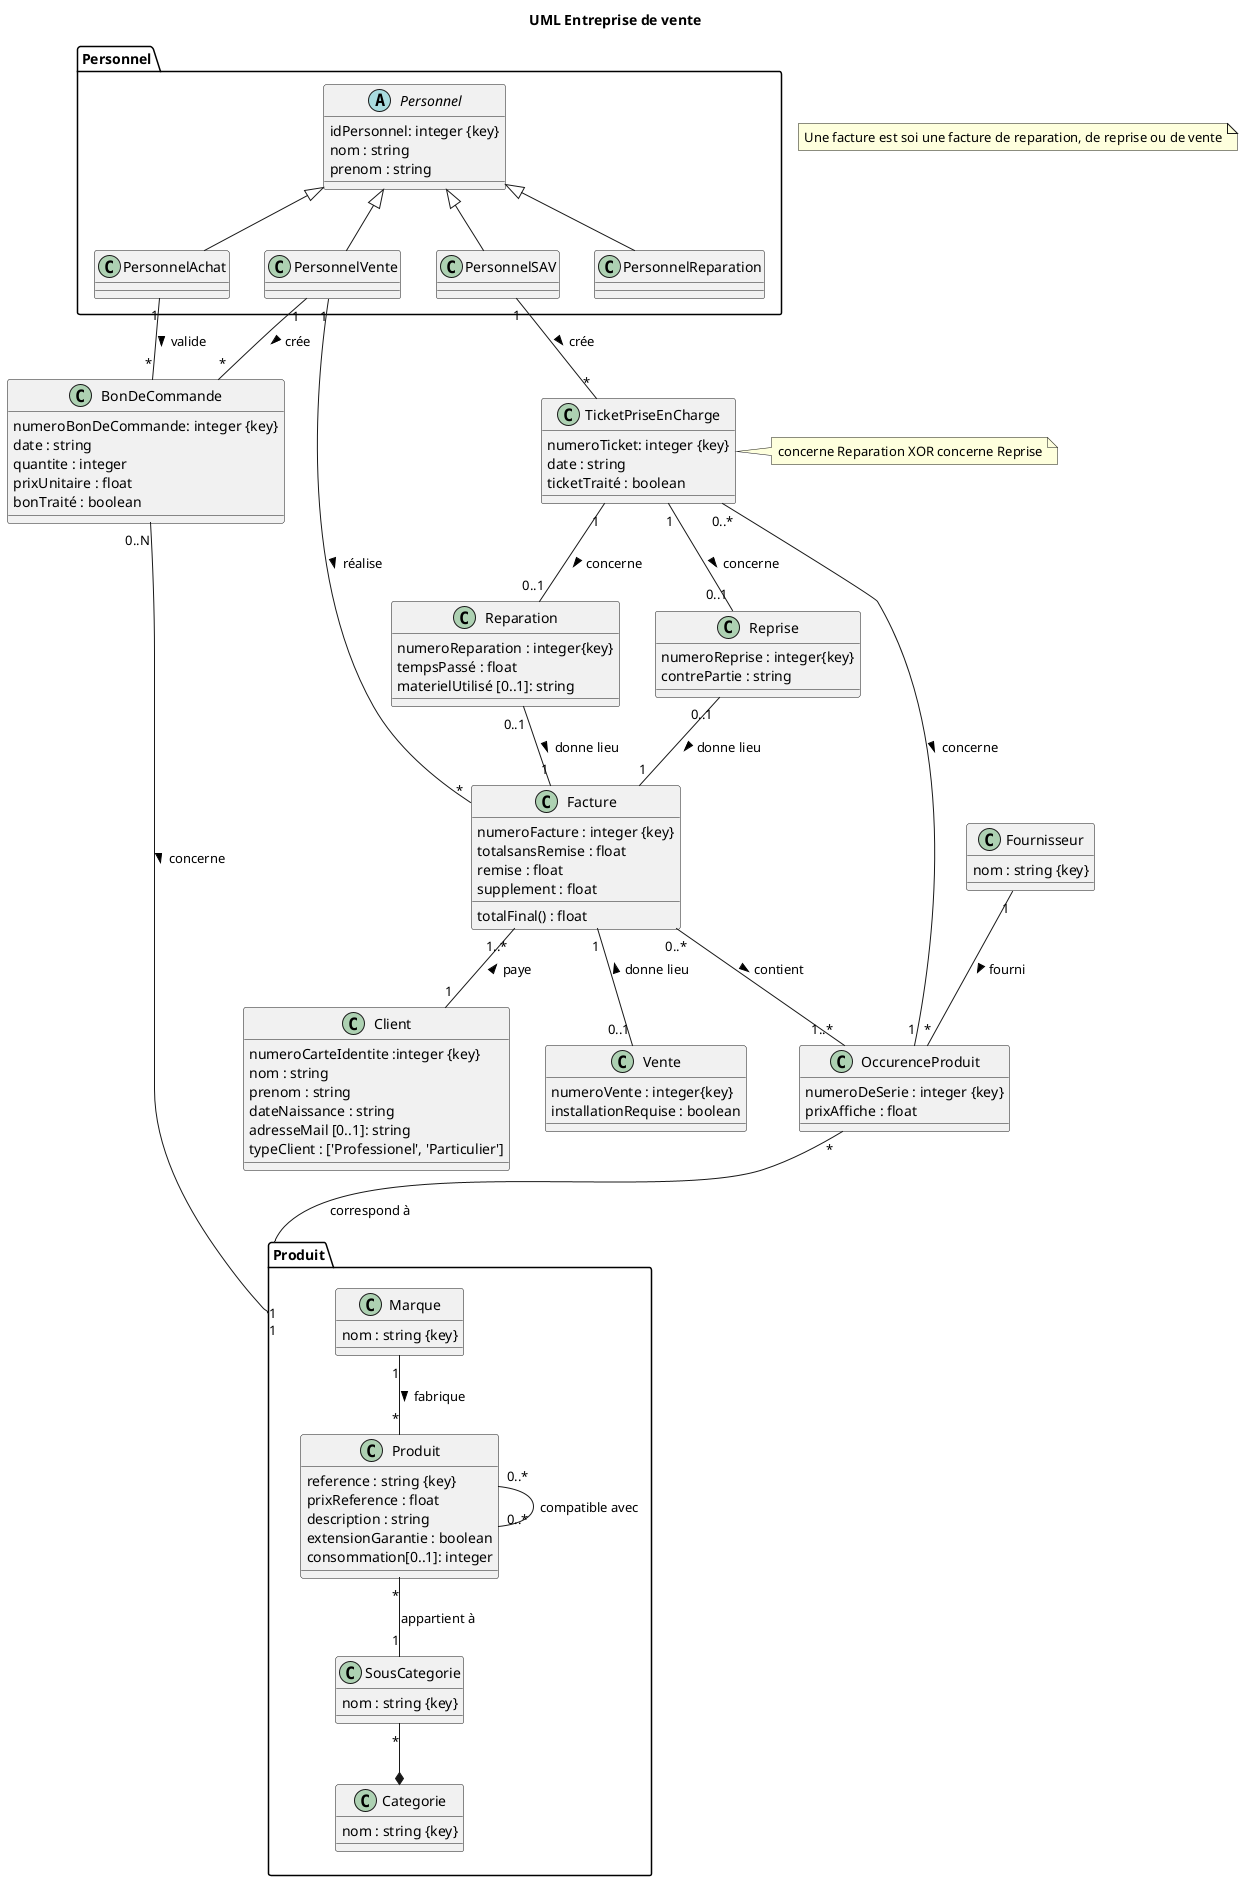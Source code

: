 @startuml
title UML Entreprise de vente

package Produit {

class Produit {
  reference : string {key}
  prixReference : float
  description : string
  extensionGarantie : boolean
  consommation[0..1]: integer
}


Produit "0..*" --  "0..*" Produit : compatible avec

Marque "1" -- "*" Produit : fabrique >

class Marque {
	nom : string {key}
}

class Categorie {
	nom : string {key}
}

class SousCategorie {
	nom : string {key}
}

SousCategorie "*" --* Categorie
Produit  "*" -- "1" SousCategorie : appartient à
}


class OccurenceProduit {
  numeroDeSerie : integer {key}
  prixAffiche : float
}

OccurenceProduit  "*" -- "1" Produit : correspond à

class Fournisseur {
	nom : string {key}
}

Fournisseur "1" -- "*" OccurenceProduit : fourni >

class Facture {
  numeroFacture : integer {key}
  totalsansRemise : float 
  remise : float
  supplement : float
  totalFinal() : float
}


class Client { 
  numeroCarteIdentite :integer {key}
  nom : string 
  prenom : string 
  dateNaissance : string 
  adresseMail [0..1]: string
  typeClient : ['Professionel', 'Particulier']
}
Facture "1..*" -- "1" Client : paye <

Facture "0..*" -- "1..*" OccurenceProduit : contient >


package Personnel {
  
abstract class Personnel {
  idPersonnel: integer {key}
  nom : string 
  prenom : string 
}

class PersonnelAchat{
}

class PersonnelVente{
}

class PersonnelSAV{
}

class PersonnelReparation{
}

Personnel <|-- PersonnelAchat
Personnel <|-- PersonnelVente
Personnel <|-- PersonnelReparation
Personnel <|-- PersonnelSAV
}

PersonnelVente "1" -- "*" Facture : réalise >
PersonnelSAV "1" -- "*" TicketPriseEnCharge : crée >
PersonnelAchat "1" -- "*" BonDeCommande : valide >
PersonnelVente "1" -- "*" BonDeCommande : crée >

class TicketPriseEnCharge {
  numeroTicket: integer {key}
  date : string 
  ticketTraité : boolean
}
TicketPriseEnCharge "0..*" -- "1" OccurenceProduit: concerne >

class BonDeCommande {
  numeroBonDeCommande: integer {key}
  date : string
  quantite : integer
  prixUnitaire : float
  bonTraité : boolean
}

BonDeCommande "0..N" -- "1" Produit: concerne >

class Reparation  {
  numeroReparation : integer{key}
  tempsPassé : float 
  materielUtilisé [0..1]: string
}

class Reprise  {
  numeroReprise : integer{key}
  contrePartie : string
}


note right of TicketPriseEnCharge
    concerne Reparation XOR concerne Reprise
end note

note "Une facture est soi une facture de reparation, de reprise ou de vente" as N1

TicketPriseEnCharge "1" -- "0..1" Reparation : concerne >
Reparation "0..1" -- "1" Facture : donne lieu >
TicketPriseEnCharge "1" -- "0..1" Reprise : concerne >
Reprise "0..1" -- "1" Facture : donne lieu >

Facture "1" -- "0..1" Vente : donne lieu <
class Vente  {
  numeroVente : integer{key}
  installationRequise : boolean 
}
@enduml